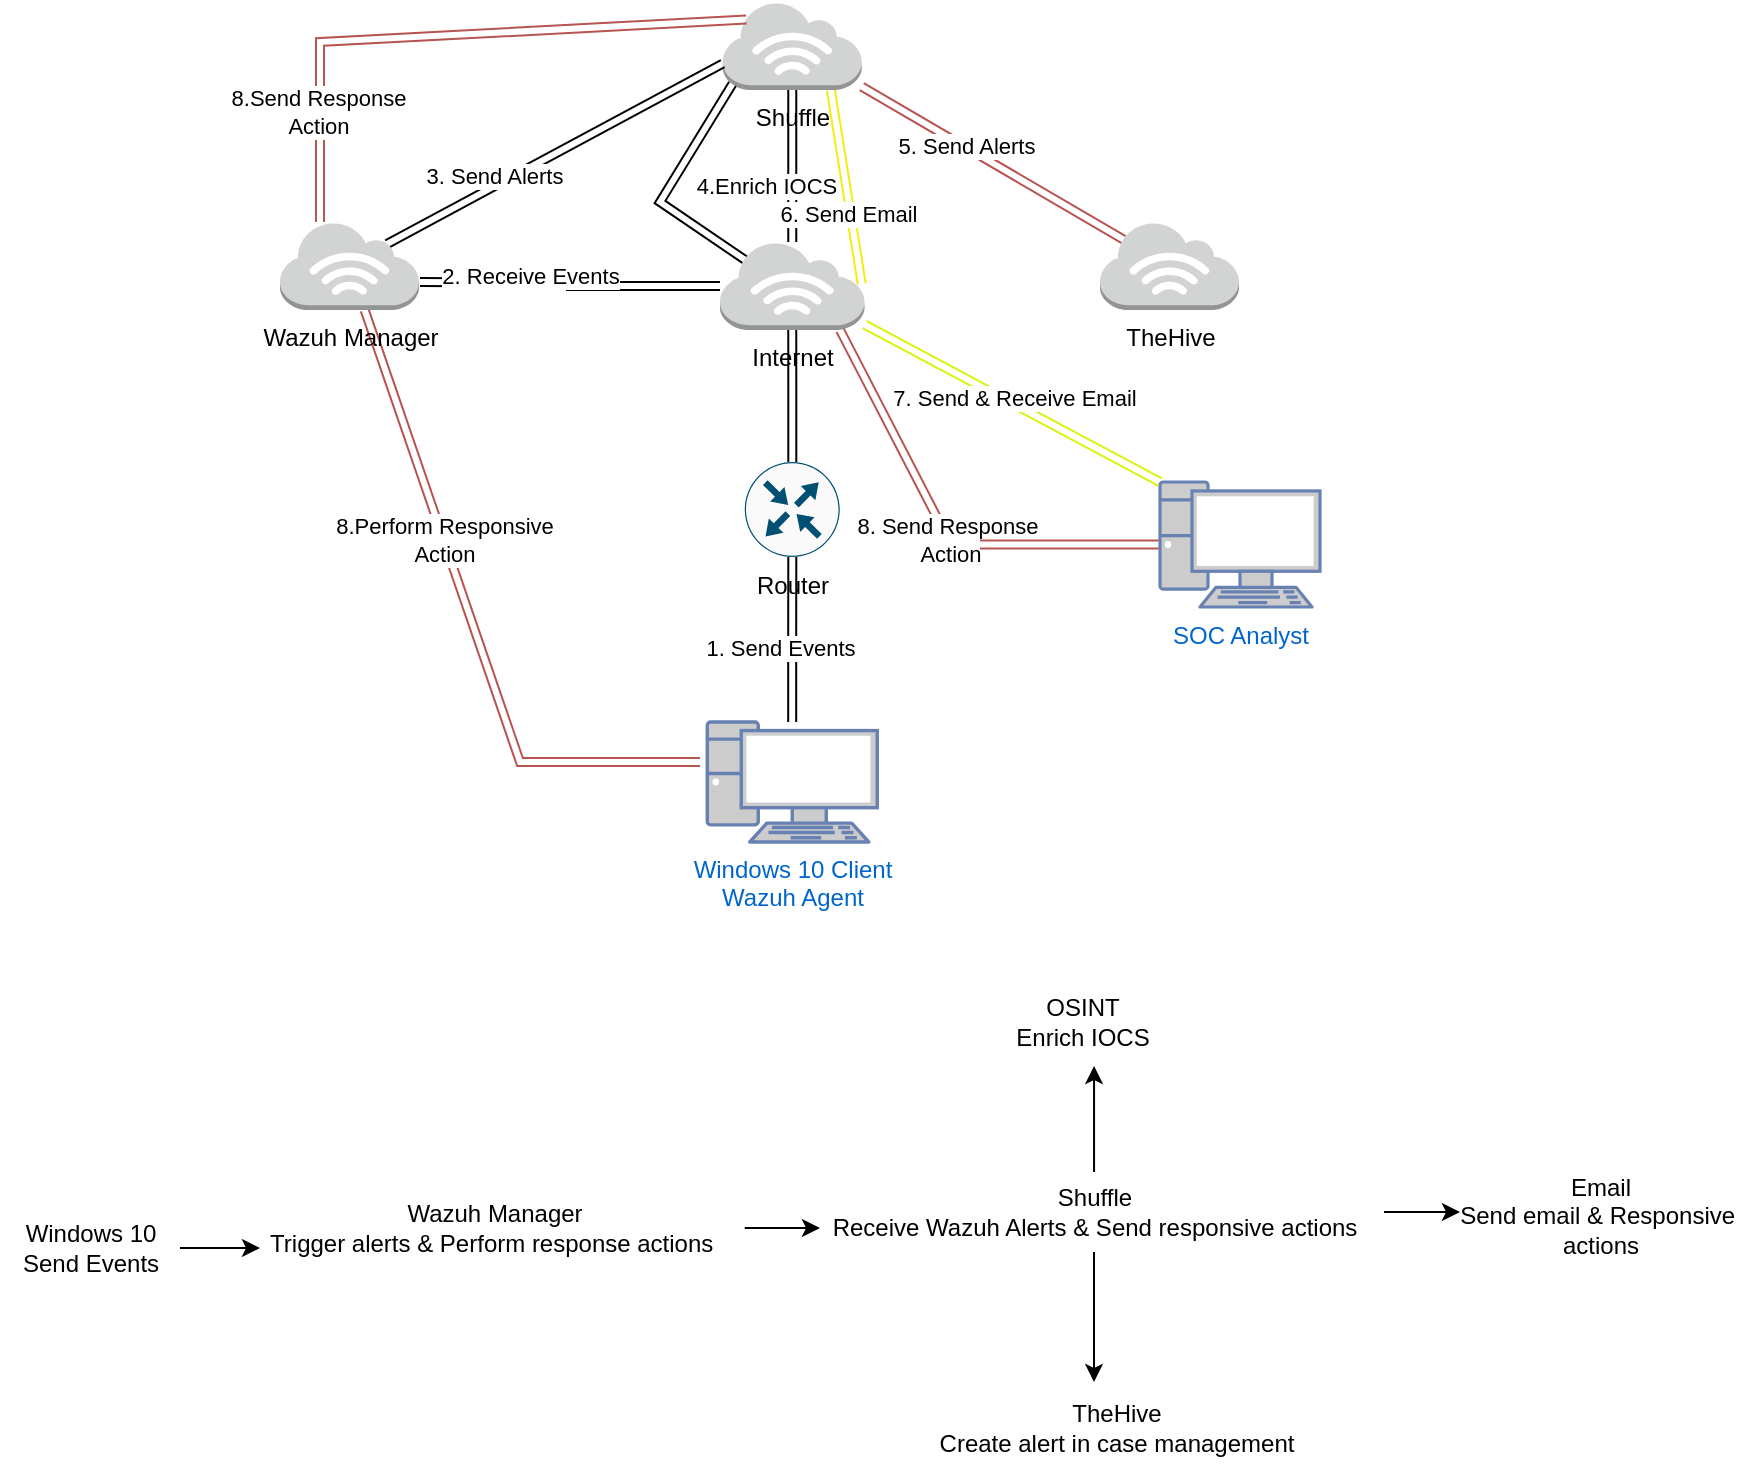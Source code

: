 <mxfile version="24.4.4" type="github">
  <diagram name="Page-1" id="AONNASwHGbtUYUmjS9xI">
    <mxGraphModel dx="880" dy="460" grid="1" gridSize="10" guides="1" tooltips="1" connect="1" arrows="1" fold="1" page="1" pageScale="1" pageWidth="850" pageHeight="1100" math="0" shadow="0">
      <root>
        <mxCell id="0" />
        <mxCell id="1" parent="0" />
        <mxCell id="a0mYmo2WMuD1lnYN7sBZ-10" style="edgeStyle=orthogonalEdgeStyle;rounded=0;orthogonalLoop=1;jettySize=auto;html=1;shape=link;" edge="1" parent="1" source="a0mYmo2WMuD1lnYN7sBZ-1" target="a0mYmo2WMuD1lnYN7sBZ-2">
          <mxGeometry relative="1" as="geometry">
            <mxPoint x="442.5" y="300" as="targetPoint" />
          </mxGeometry>
        </mxCell>
        <mxCell id="a0mYmo2WMuD1lnYN7sBZ-11" value="1. Send Events" style="edgeLabel;html=1;align=center;verticalAlign=middle;resizable=0;points=[];" vertex="1" connectable="0" parent="a0mYmo2WMuD1lnYN7sBZ-10">
          <mxGeometry x="-0.09" relative="1" as="geometry">
            <mxPoint x="-6" as="offset" />
          </mxGeometry>
        </mxCell>
        <mxCell id="a0mYmo2WMuD1lnYN7sBZ-1" value="Windows 10 Client&lt;div&gt;Wazuh Agent&lt;/div&gt;&lt;div&gt;&lt;br&gt;&lt;/div&gt;" style="fontColor=#0066CC;verticalAlign=top;verticalLabelPosition=bottom;labelPosition=center;align=center;html=1;outlineConnect=0;fillColor=#CCCCCC;strokeColor=#6881B3;gradientColor=none;gradientDirection=north;strokeWidth=2;shape=mxgraph.networks.pc;" vertex="1" parent="1">
          <mxGeometry x="353.63" y="360" width="85" height="60" as="geometry" />
        </mxCell>
        <mxCell id="a0mYmo2WMuD1lnYN7sBZ-2" value="Router" style="sketch=0;points=[[0.5,0,0],[1,0.5,0],[0.5,1,0],[0,0.5,0],[0.145,0.145,0],[0.856,0.145,0],[0.855,0.856,0],[0.145,0.855,0]];verticalLabelPosition=bottom;html=1;verticalAlign=top;aspect=fixed;align=center;pointerEvents=1;shape=mxgraph.cisco19.rect;prIcon=router;fillColor=#FAFAFA;strokeColor=#005073;" vertex="1" parent="1">
          <mxGeometry x="372.38" y="230" width="47.5" height="47.5" as="geometry" />
        </mxCell>
        <mxCell id="a0mYmo2WMuD1lnYN7sBZ-18" style="edgeStyle=orthogonalEdgeStyle;rounded=0;orthogonalLoop=1;jettySize=auto;html=1;shape=link;" edge="1" parent="1" source="a0mYmo2WMuD1lnYN7sBZ-4" target="a0mYmo2WMuD1lnYN7sBZ-7">
          <mxGeometry relative="1" as="geometry" />
        </mxCell>
        <mxCell id="a0mYmo2WMuD1lnYN7sBZ-22" value="4.Enrich IOCS" style="edgeLabel;html=1;align=center;verticalAlign=middle;resizable=0;points=[];" vertex="1" connectable="0" parent="a0mYmo2WMuD1lnYN7sBZ-18">
          <mxGeometry x="0.263" y="-1" relative="1" as="geometry">
            <mxPoint x="-12" as="offset" />
          </mxGeometry>
        </mxCell>
        <mxCell id="a0mYmo2WMuD1lnYN7sBZ-23" style="rounded=0;orthogonalLoop=1;jettySize=auto;html=1;shape=link;entryX=0.17;entryY=0.2;entryDx=0;entryDy=0;entryPerimeter=0;fillColor=#f8cecc;strokeColor=#b85450;" edge="1" parent="1" source="a0mYmo2WMuD1lnYN7sBZ-4" target="a0mYmo2WMuD1lnYN7sBZ-6">
          <mxGeometry relative="1" as="geometry">
            <mxPoint x="550" y="90" as="targetPoint" />
          </mxGeometry>
        </mxCell>
        <mxCell id="a0mYmo2WMuD1lnYN7sBZ-24" value="5. Send Alerts" style="edgeLabel;html=1;align=center;verticalAlign=middle;resizable=0;points=[];" vertex="1" connectable="0" parent="a0mYmo2WMuD1lnYN7sBZ-23">
          <mxGeometry x="-0.209" y="1" relative="1" as="geometry">
            <mxPoint as="offset" />
          </mxGeometry>
        </mxCell>
        <mxCell id="a0mYmo2WMuD1lnYN7sBZ-25" style="rounded=0;orthogonalLoop=1;jettySize=auto;html=1;entryX=0.77;entryY=0.25;entryDx=0;entryDy=0;entryPerimeter=0;shape=link;fillColor=#ffff88;strokeColor=#f5ed0f;" edge="1" parent="1">
          <mxGeometry relative="1" as="geometry">
            <mxPoint x="430.882" y="141" as="targetPoint" />
            <mxPoint x="415.44" y="44" as="sourcePoint" />
          </mxGeometry>
        </mxCell>
        <mxCell id="a0mYmo2WMuD1lnYN7sBZ-26" value="6. Send Email" style="edgeLabel;html=1;align=center;verticalAlign=middle;resizable=0;points=[];" vertex="1" connectable="0" parent="a0mYmo2WMuD1lnYN7sBZ-25">
          <mxGeometry x="0.272" y="-2" relative="1" as="geometry">
            <mxPoint as="offset" />
          </mxGeometry>
        </mxCell>
        <mxCell id="a0mYmo2WMuD1lnYN7sBZ-4" value="Shuffle" style="outlineConnect=0;dashed=0;verticalLabelPosition=bottom;verticalAlign=top;align=center;html=1;shape=mxgraph.aws3.internet_3;fillColor=#D2D3D3;gradientColor=none;" vertex="1" parent="1">
          <mxGeometry x="361.38" width="69.5" height="44" as="geometry" />
        </mxCell>
        <mxCell id="a0mYmo2WMuD1lnYN7sBZ-17" style="rounded=0;orthogonalLoop=1;jettySize=auto;html=1;entryX=0;entryY=0.7;entryDx=0;entryDy=0;entryPerimeter=0;shape=link;exitX=0.77;exitY=0.25;exitDx=0;exitDy=0;exitPerimeter=0;" edge="1" parent="1" source="a0mYmo2WMuD1lnYN7sBZ-5" target="a0mYmo2WMuD1lnYN7sBZ-4">
          <mxGeometry relative="1" as="geometry">
            <mxPoint x="320" y="20" as="targetPoint" />
          </mxGeometry>
        </mxCell>
        <mxCell id="a0mYmo2WMuD1lnYN7sBZ-20" value="3. Send Alerts" style="edgeLabel;html=1;align=center;verticalAlign=middle;resizable=0;points=[];" vertex="1" connectable="0" parent="a0mYmo2WMuD1lnYN7sBZ-17">
          <mxGeometry x="-0.332" y="6" relative="1" as="geometry">
            <mxPoint y="1" as="offset" />
          </mxGeometry>
        </mxCell>
        <mxCell id="a0mYmo2WMuD1lnYN7sBZ-41" style="rounded=0;orthogonalLoop=1;jettySize=auto;html=1;shape=link;entryX=-0.043;entryY=0.333;entryDx=0;entryDy=0;entryPerimeter=0;fillColor=#f8cecc;strokeColor=#B85450;" edge="1" parent="1" source="a0mYmo2WMuD1lnYN7sBZ-5" target="a0mYmo2WMuD1lnYN7sBZ-1">
          <mxGeometry relative="1" as="geometry">
            <mxPoint x="340" y="380" as="targetPoint" />
            <mxPoint x="220" y="140" as="sourcePoint" />
            <Array as="points">
              <mxPoint x="260" y="380" />
            </Array>
          </mxGeometry>
        </mxCell>
        <mxCell id="a0mYmo2WMuD1lnYN7sBZ-42" value="8.Perform Responsive&lt;div&gt;Action&lt;/div&gt;" style="edgeLabel;html=1;align=center;verticalAlign=middle;resizable=0;points=[];" vertex="1" connectable="0" parent="a0mYmo2WMuD1lnYN7sBZ-41">
          <mxGeometry x="-0.268" relative="1" as="geometry">
            <mxPoint y="1" as="offset" />
          </mxGeometry>
        </mxCell>
        <mxCell id="a0mYmo2WMuD1lnYN7sBZ-5" value="Wazuh Manager" style="outlineConnect=0;dashed=0;verticalLabelPosition=bottom;verticalAlign=top;align=center;html=1;shape=mxgraph.aws3.internet_3;fillColor=#D2D3D3;gradientColor=none;" vertex="1" parent="1">
          <mxGeometry x="140" y="110" width="69.5" height="44" as="geometry" />
        </mxCell>
        <mxCell id="a0mYmo2WMuD1lnYN7sBZ-6" value="TheHive" style="outlineConnect=0;dashed=0;verticalLabelPosition=bottom;verticalAlign=top;align=center;html=1;shape=mxgraph.aws3.internet_3;fillColor=#D2D3D3;gradientColor=none;" vertex="1" parent="1">
          <mxGeometry x="550" y="110" width="69.5" height="44" as="geometry" />
        </mxCell>
        <mxCell id="a0mYmo2WMuD1lnYN7sBZ-13" style="edgeStyle=orthogonalEdgeStyle;rounded=0;orthogonalLoop=1;jettySize=auto;html=1;shape=link;" edge="1" parent="1" source="a0mYmo2WMuD1lnYN7sBZ-7">
          <mxGeometry relative="1" as="geometry">
            <mxPoint x="210" y="140" as="targetPoint" />
          </mxGeometry>
        </mxCell>
        <mxCell id="a0mYmo2WMuD1lnYN7sBZ-14" value="2. Receive Events" style="edgeLabel;html=1;align=center;verticalAlign=middle;resizable=0;points=[];" vertex="1" connectable="0" parent="a0mYmo2WMuD1lnYN7sBZ-13">
          <mxGeometry x="0.282" y="-4" relative="1" as="geometry">
            <mxPoint as="offset" />
          </mxGeometry>
        </mxCell>
        <mxCell id="a0mYmo2WMuD1lnYN7sBZ-30" style="rounded=0;orthogonalLoop=1;jettySize=auto;html=1;shape=link;fillColor=#f8cecc;strokeColor=#b85450;" edge="1" parent="1">
          <mxGeometry relative="1" as="geometry">
            <mxPoint x="480" y="280" as="targetPoint" />
            <mxPoint x="420.003" y="164" as="sourcePoint" />
          </mxGeometry>
        </mxCell>
        <mxCell id="a0mYmo2WMuD1lnYN7sBZ-31" value="8. Send Response&amp;nbsp;&lt;div&gt;Action&lt;/div&gt;" style="edgeLabel;html=1;align=center;verticalAlign=middle;resizable=0;points=[];" vertex="1" connectable="0" parent="a0mYmo2WMuD1lnYN7sBZ-30">
          <mxGeometry x="0.815" y="1" relative="1" as="geometry">
            <mxPoint x="-1" as="offset" />
          </mxGeometry>
        </mxCell>
        <mxCell id="a0mYmo2WMuD1lnYN7sBZ-7" value="Internet" style="outlineConnect=0;dashed=0;verticalLabelPosition=bottom;verticalAlign=top;align=center;html=1;shape=mxgraph.aws3.internet_3;fillColor=#D2D3D3;gradientColor=none;" vertex="1" parent="1">
          <mxGeometry x="360" y="120" width="72.25" height="44" as="geometry" />
        </mxCell>
        <mxCell id="a0mYmo2WMuD1lnYN7sBZ-32" style="edgeStyle=orthogonalEdgeStyle;rounded=0;orthogonalLoop=1;jettySize=auto;html=1;shape=link;fillColor=#f8cecc;strokeColor=#b85450;" edge="1" parent="1" source="a0mYmo2WMuD1lnYN7sBZ-9">
          <mxGeometry relative="1" as="geometry">
            <mxPoint x="490" y="271.25" as="targetPoint" />
          </mxGeometry>
        </mxCell>
        <mxCell id="a0mYmo2WMuD1lnYN7sBZ-9" value="&lt;div&gt;SOC Analyst&lt;/div&gt;" style="fontColor=#0066CC;verticalAlign=top;verticalLabelPosition=bottom;labelPosition=center;align=center;html=1;outlineConnect=0;fillColor=#CCCCCC;strokeColor=#6881B3;gradientColor=none;gradientDirection=north;strokeWidth=2;shape=mxgraph.networks.pc;" vertex="1" parent="1">
          <mxGeometry x="580" y="240" width="80" height="62.5" as="geometry" />
        </mxCell>
        <mxCell id="a0mYmo2WMuD1lnYN7sBZ-12" style="edgeStyle=orthogonalEdgeStyle;rounded=0;orthogonalLoop=1;jettySize=auto;html=1;entryX=0.5;entryY=1;entryDx=0;entryDy=0;entryPerimeter=0;shape=link;" edge="1" parent="1" source="a0mYmo2WMuD1lnYN7sBZ-2" target="a0mYmo2WMuD1lnYN7sBZ-7">
          <mxGeometry relative="1" as="geometry" />
        </mxCell>
        <mxCell id="a0mYmo2WMuD1lnYN7sBZ-27" style="rounded=0;orthogonalLoop=1;jettySize=auto;html=1;entryX=0;entryY=0;entryDx=0;entryDy=0;entryPerimeter=0;shape=link;fillColor=#ffff88;strokeColor=#d8f40b;" edge="1" parent="1" source="a0mYmo2WMuD1lnYN7sBZ-7" target="a0mYmo2WMuD1lnYN7sBZ-9">
          <mxGeometry relative="1" as="geometry" />
        </mxCell>
        <mxCell id="a0mYmo2WMuD1lnYN7sBZ-28" value="7. Send &amp;amp; Receive Email" style="edgeLabel;html=1;align=center;verticalAlign=middle;resizable=0;points=[];" vertex="1" connectable="0" parent="a0mYmo2WMuD1lnYN7sBZ-27">
          <mxGeometry x="-0.111" y="-2" relative="1" as="geometry">
            <mxPoint x="10" as="offset" />
          </mxGeometry>
        </mxCell>
        <mxCell id="a0mYmo2WMuD1lnYN7sBZ-37" style="rounded=0;orthogonalLoop=1;jettySize=auto;html=1;entryX=0.17;entryY=0.2;entryDx=0;entryDy=0;entryPerimeter=0;shape=link;exitX=0.288;exitY=0;exitDx=0;exitDy=0;exitPerimeter=0;fillColor=#f8cecc;strokeColor=#b85450;" edge="1" parent="1" source="a0mYmo2WMuD1lnYN7sBZ-5" target="a0mYmo2WMuD1lnYN7sBZ-4">
          <mxGeometry relative="1" as="geometry">
            <Array as="points">
              <mxPoint x="160" y="20" />
            </Array>
          </mxGeometry>
        </mxCell>
        <mxCell id="a0mYmo2WMuD1lnYN7sBZ-38" value="8.Send Response&lt;div&gt;Action&lt;/div&gt;" style="edgeLabel;html=1;align=center;verticalAlign=middle;resizable=0;points=[];" vertex="1" connectable="0" parent="a0mYmo2WMuD1lnYN7sBZ-37">
          <mxGeometry x="-0.637" y="1" relative="1" as="geometry">
            <mxPoint as="offset" />
          </mxGeometry>
        </mxCell>
        <mxCell id="a0mYmo2WMuD1lnYN7sBZ-39" style="rounded=0;orthogonalLoop=1;jettySize=auto;html=1;entryX=0.07;entryY=0.93;entryDx=0;entryDy=0;entryPerimeter=0;shape=link;exitX=0.17;exitY=0.2;exitDx=0;exitDy=0;exitPerimeter=0;" edge="1" parent="1" source="a0mYmo2WMuD1lnYN7sBZ-7" target="a0mYmo2WMuD1lnYN7sBZ-4">
          <mxGeometry relative="1" as="geometry">
            <Array as="points">
              <mxPoint x="330" y="100" />
            </Array>
          </mxGeometry>
        </mxCell>
        <mxCell id="a0mYmo2WMuD1lnYN7sBZ-57" style="edgeStyle=orthogonalEdgeStyle;rounded=0;orthogonalLoop=1;jettySize=auto;html=1;" edge="1" parent="1" source="a0mYmo2WMuD1lnYN7sBZ-44">
          <mxGeometry relative="1" as="geometry">
            <mxPoint x="130" y="623" as="targetPoint" />
          </mxGeometry>
        </mxCell>
        <mxCell id="a0mYmo2WMuD1lnYN7sBZ-44" value="Windows 10&lt;div&gt;Send Events&lt;/div&gt;" style="text;html=1;align=center;verticalAlign=middle;resizable=0;points=[];autosize=1;strokeColor=none;fillColor=none;" vertex="1" parent="1">
          <mxGeometry y="603" width="90" height="40" as="geometry" />
        </mxCell>
        <mxCell id="a0mYmo2WMuD1lnYN7sBZ-58" style="edgeStyle=orthogonalEdgeStyle;rounded=0;orthogonalLoop=1;jettySize=auto;html=1;" edge="1" parent="1" source="a0mYmo2WMuD1lnYN7sBZ-46">
          <mxGeometry relative="1" as="geometry">
            <mxPoint x="410" y="613" as="targetPoint" />
          </mxGeometry>
        </mxCell>
        <mxCell id="a0mYmo2WMuD1lnYN7sBZ-46" value="Wazuh Manager&lt;div&gt;Trigger alerts &amp;amp; Perform response actions&amp;nbsp;&lt;/div&gt;" style="text;html=1;align=center;verticalAlign=middle;resizable=0;points=[];autosize=1;strokeColor=none;fillColor=none;" vertex="1" parent="1">
          <mxGeometry x="122.38" y="593" width="250" height="40" as="geometry" />
        </mxCell>
        <mxCell id="a0mYmo2WMuD1lnYN7sBZ-62" style="edgeStyle=orthogonalEdgeStyle;rounded=0;orthogonalLoop=1;jettySize=auto;html=1;" edge="1" parent="1" source="a0mYmo2WMuD1lnYN7sBZ-48">
          <mxGeometry relative="1" as="geometry">
            <mxPoint x="730" y="605" as="targetPoint" />
          </mxGeometry>
        </mxCell>
        <mxCell id="a0mYmo2WMuD1lnYN7sBZ-48" value="Shuffle&lt;div&gt;Receive Wazuh Alerts &amp;amp; Send responsive actions&lt;/div&gt;" style="text;html=1;align=center;verticalAlign=middle;resizable=0;points=[];autosize=1;strokeColor=none;fillColor=none;" vertex="1" parent="1">
          <mxGeometry x="402" y="585" width="290" height="40" as="geometry" />
        </mxCell>
        <mxCell id="a0mYmo2WMuD1lnYN7sBZ-50" value="OSINT&lt;div&gt;Enrich IOCS&lt;/div&gt;" style="text;html=1;align=center;verticalAlign=middle;resizable=0;points=[];autosize=1;strokeColor=none;fillColor=none;" vertex="1" parent="1">
          <mxGeometry x="496" y="490" width="90" height="40" as="geometry" />
        </mxCell>
        <mxCell id="a0mYmo2WMuD1lnYN7sBZ-52" value="TheHive&lt;div&gt;Create alert in case management&lt;/div&gt;" style="text;html=1;align=center;verticalAlign=middle;resizable=0;points=[];autosize=1;strokeColor=none;fillColor=none;" vertex="1" parent="1">
          <mxGeometry x="458" y="693" width="200" height="40" as="geometry" />
        </mxCell>
        <mxCell id="a0mYmo2WMuD1lnYN7sBZ-60" style="edgeStyle=orthogonalEdgeStyle;rounded=0;orthogonalLoop=1;jettySize=auto;html=1;entryX=0.445;entryY=-0.075;entryDx=0;entryDy=0;entryPerimeter=0;" edge="1" parent="1" source="a0mYmo2WMuD1lnYN7sBZ-48" target="a0mYmo2WMuD1lnYN7sBZ-52">
          <mxGeometry relative="1" as="geometry" />
        </mxCell>
        <mxCell id="a0mYmo2WMuD1lnYN7sBZ-61" style="edgeStyle=orthogonalEdgeStyle;rounded=0;orthogonalLoop=1;jettySize=auto;html=1;entryX=0.567;entryY=1.05;entryDx=0;entryDy=0;entryPerimeter=0;" edge="1" parent="1" source="a0mYmo2WMuD1lnYN7sBZ-48" target="a0mYmo2WMuD1lnYN7sBZ-50">
          <mxGeometry relative="1" as="geometry" />
        </mxCell>
        <mxCell id="a0mYmo2WMuD1lnYN7sBZ-63" value="Email&lt;div&gt;Send email &amp;amp; Responsive&amp;nbsp;&lt;/div&gt;&lt;div&gt;actions&lt;/div&gt;" style="text;html=1;align=center;verticalAlign=middle;resizable=0;points=[];autosize=1;strokeColor=none;fillColor=none;" vertex="1" parent="1">
          <mxGeometry x="720" y="577" width="160" height="60" as="geometry" />
        </mxCell>
      </root>
    </mxGraphModel>
  </diagram>
</mxfile>

